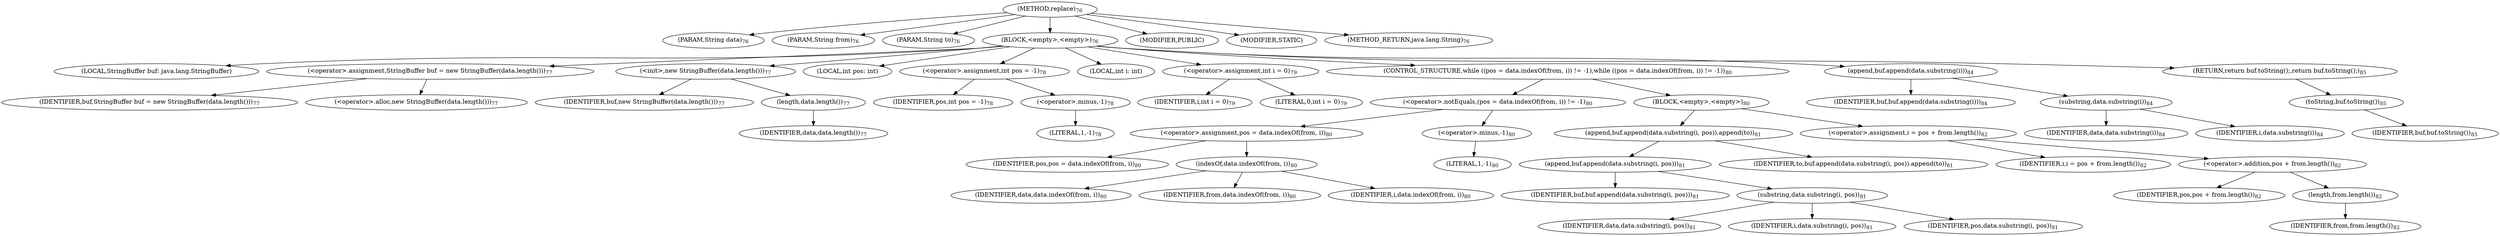 digraph "replace" {  
"99" [label = <(METHOD,replace)<SUB>76</SUB>> ]
"100" [label = <(PARAM,String data)<SUB>76</SUB>> ]
"101" [label = <(PARAM,String from)<SUB>76</SUB>> ]
"102" [label = <(PARAM,String to)<SUB>76</SUB>> ]
"103" [label = <(BLOCK,&lt;empty&gt;,&lt;empty&gt;)<SUB>76</SUB>> ]
"6" [label = <(LOCAL,StringBuffer buf: java.lang.StringBuffer)> ]
"104" [label = <(&lt;operator&gt;.assignment,StringBuffer buf = new StringBuffer(data.length()))<SUB>77</SUB>> ]
"105" [label = <(IDENTIFIER,buf,StringBuffer buf = new StringBuffer(data.length()))<SUB>77</SUB>> ]
"106" [label = <(&lt;operator&gt;.alloc,new StringBuffer(data.length()))<SUB>77</SUB>> ]
"107" [label = <(&lt;init&gt;,new StringBuffer(data.length()))<SUB>77</SUB>> ]
"5" [label = <(IDENTIFIER,buf,new StringBuffer(data.length()))<SUB>77</SUB>> ]
"108" [label = <(length,data.length())<SUB>77</SUB>> ]
"109" [label = <(IDENTIFIER,data,data.length())<SUB>77</SUB>> ]
"110" [label = <(LOCAL,int pos: int)> ]
"111" [label = <(&lt;operator&gt;.assignment,int pos = -1)<SUB>78</SUB>> ]
"112" [label = <(IDENTIFIER,pos,int pos = -1)<SUB>78</SUB>> ]
"113" [label = <(&lt;operator&gt;.minus,-1)<SUB>78</SUB>> ]
"114" [label = <(LITERAL,1,-1)<SUB>78</SUB>> ]
"115" [label = <(LOCAL,int i: int)> ]
"116" [label = <(&lt;operator&gt;.assignment,int i = 0)<SUB>79</SUB>> ]
"117" [label = <(IDENTIFIER,i,int i = 0)<SUB>79</SUB>> ]
"118" [label = <(LITERAL,0,int i = 0)<SUB>79</SUB>> ]
"119" [label = <(CONTROL_STRUCTURE,while ((pos = data.indexOf(from, i)) != -1),while ((pos = data.indexOf(from, i)) != -1))<SUB>80</SUB>> ]
"120" [label = <(&lt;operator&gt;.notEquals,(pos = data.indexOf(from, i)) != -1)<SUB>80</SUB>> ]
"121" [label = <(&lt;operator&gt;.assignment,pos = data.indexOf(from, i))<SUB>80</SUB>> ]
"122" [label = <(IDENTIFIER,pos,pos = data.indexOf(from, i))<SUB>80</SUB>> ]
"123" [label = <(indexOf,data.indexOf(from, i))<SUB>80</SUB>> ]
"124" [label = <(IDENTIFIER,data,data.indexOf(from, i))<SUB>80</SUB>> ]
"125" [label = <(IDENTIFIER,from,data.indexOf(from, i))<SUB>80</SUB>> ]
"126" [label = <(IDENTIFIER,i,data.indexOf(from, i))<SUB>80</SUB>> ]
"127" [label = <(&lt;operator&gt;.minus,-1)<SUB>80</SUB>> ]
"128" [label = <(LITERAL,1,-1)<SUB>80</SUB>> ]
"129" [label = <(BLOCK,&lt;empty&gt;,&lt;empty&gt;)<SUB>80</SUB>> ]
"130" [label = <(append,buf.append(data.substring(i, pos)).append(to))<SUB>81</SUB>> ]
"131" [label = <(append,buf.append(data.substring(i, pos)))<SUB>81</SUB>> ]
"132" [label = <(IDENTIFIER,buf,buf.append(data.substring(i, pos)))<SUB>81</SUB>> ]
"133" [label = <(substring,data.substring(i, pos))<SUB>81</SUB>> ]
"134" [label = <(IDENTIFIER,data,data.substring(i, pos))<SUB>81</SUB>> ]
"135" [label = <(IDENTIFIER,i,data.substring(i, pos))<SUB>81</SUB>> ]
"136" [label = <(IDENTIFIER,pos,data.substring(i, pos))<SUB>81</SUB>> ]
"137" [label = <(IDENTIFIER,to,buf.append(data.substring(i, pos)).append(to))<SUB>81</SUB>> ]
"138" [label = <(&lt;operator&gt;.assignment,i = pos + from.length())<SUB>82</SUB>> ]
"139" [label = <(IDENTIFIER,i,i = pos + from.length())<SUB>82</SUB>> ]
"140" [label = <(&lt;operator&gt;.addition,pos + from.length())<SUB>82</SUB>> ]
"141" [label = <(IDENTIFIER,pos,pos + from.length())<SUB>82</SUB>> ]
"142" [label = <(length,from.length())<SUB>82</SUB>> ]
"143" [label = <(IDENTIFIER,from,from.length())<SUB>82</SUB>> ]
"144" [label = <(append,buf.append(data.substring(i)))<SUB>84</SUB>> ]
"145" [label = <(IDENTIFIER,buf,buf.append(data.substring(i)))<SUB>84</SUB>> ]
"146" [label = <(substring,data.substring(i))<SUB>84</SUB>> ]
"147" [label = <(IDENTIFIER,data,data.substring(i))<SUB>84</SUB>> ]
"148" [label = <(IDENTIFIER,i,data.substring(i))<SUB>84</SUB>> ]
"149" [label = <(RETURN,return buf.toString();,return buf.toString();)<SUB>85</SUB>> ]
"150" [label = <(toString,buf.toString())<SUB>85</SUB>> ]
"151" [label = <(IDENTIFIER,buf,buf.toString())<SUB>85</SUB>> ]
"152" [label = <(MODIFIER,PUBLIC)> ]
"153" [label = <(MODIFIER,STATIC)> ]
"154" [label = <(METHOD_RETURN,java.lang.String)<SUB>76</SUB>> ]
  "99" -> "100" 
  "99" -> "101" 
  "99" -> "102" 
  "99" -> "103" 
  "99" -> "152" 
  "99" -> "153" 
  "99" -> "154" 
  "103" -> "6" 
  "103" -> "104" 
  "103" -> "107" 
  "103" -> "110" 
  "103" -> "111" 
  "103" -> "115" 
  "103" -> "116" 
  "103" -> "119" 
  "103" -> "144" 
  "103" -> "149" 
  "104" -> "105" 
  "104" -> "106" 
  "107" -> "5" 
  "107" -> "108" 
  "108" -> "109" 
  "111" -> "112" 
  "111" -> "113" 
  "113" -> "114" 
  "116" -> "117" 
  "116" -> "118" 
  "119" -> "120" 
  "119" -> "129" 
  "120" -> "121" 
  "120" -> "127" 
  "121" -> "122" 
  "121" -> "123" 
  "123" -> "124" 
  "123" -> "125" 
  "123" -> "126" 
  "127" -> "128" 
  "129" -> "130" 
  "129" -> "138" 
  "130" -> "131" 
  "130" -> "137" 
  "131" -> "132" 
  "131" -> "133" 
  "133" -> "134" 
  "133" -> "135" 
  "133" -> "136" 
  "138" -> "139" 
  "138" -> "140" 
  "140" -> "141" 
  "140" -> "142" 
  "142" -> "143" 
  "144" -> "145" 
  "144" -> "146" 
  "146" -> "147" 
  "146" -> "148" 
  "149" -> "150" 
  "150" -> "151" 
}
